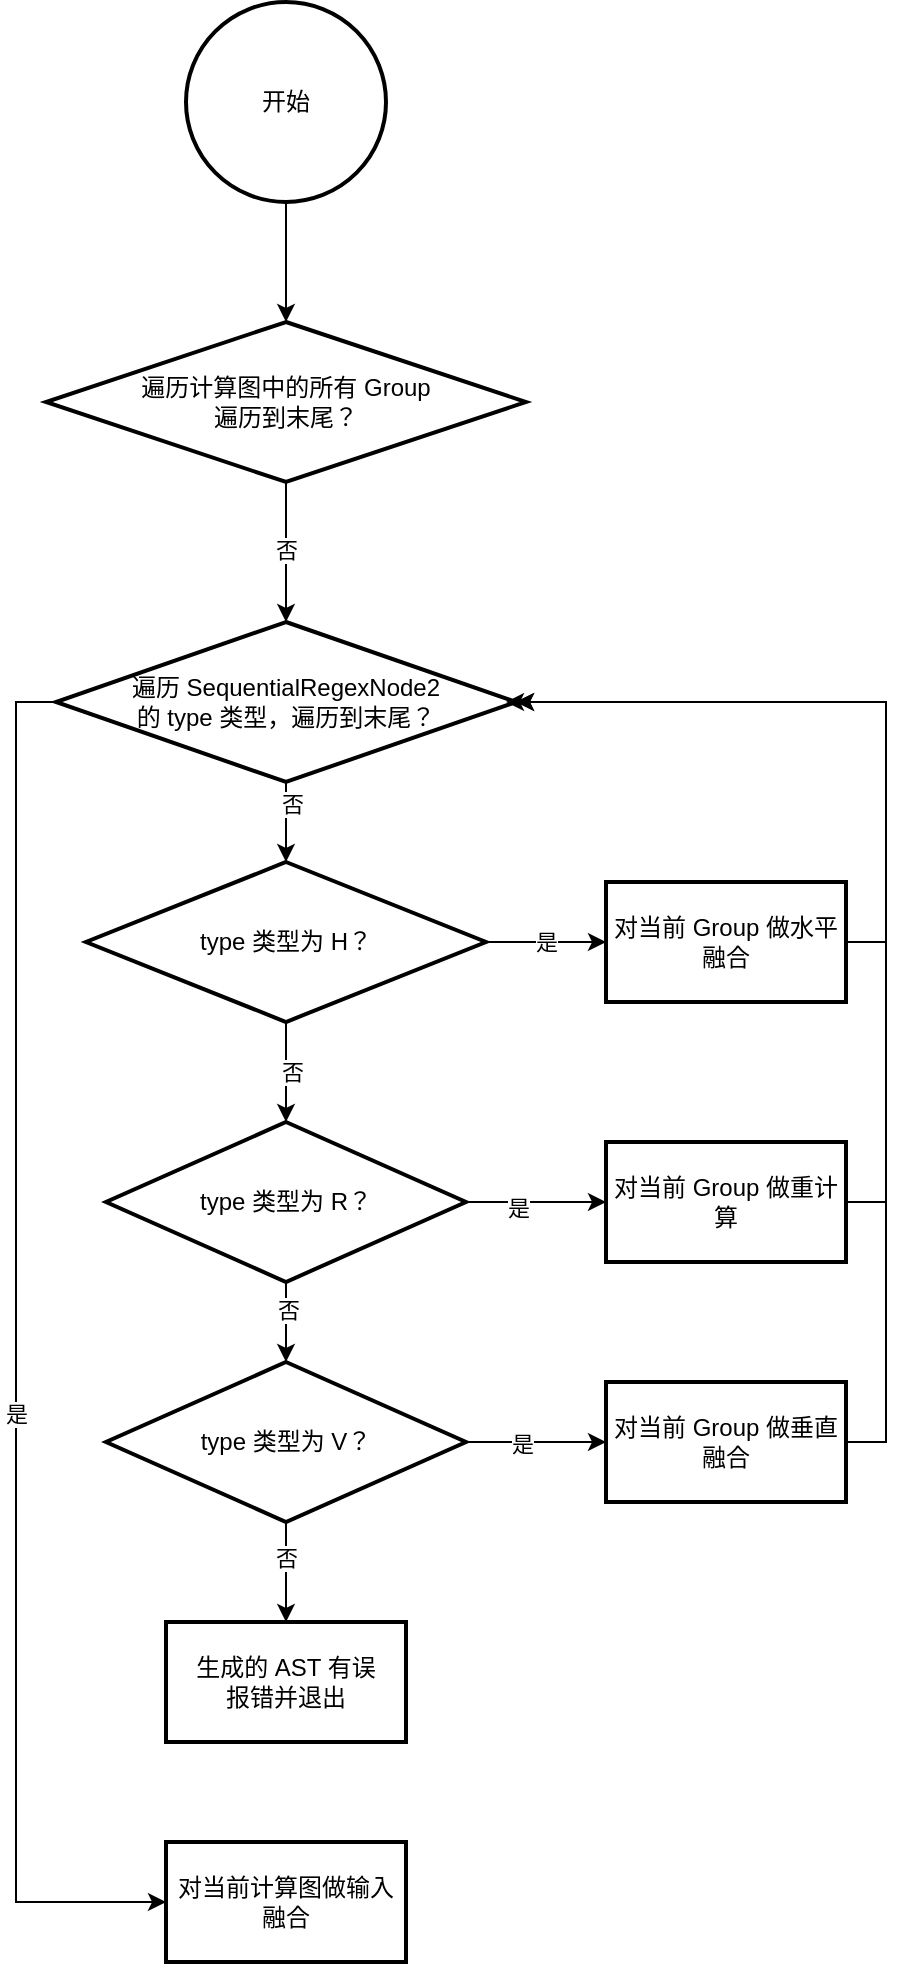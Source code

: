 <mxfile version="21.5.0" type="github">
  <diagram name="第 1 页" id="YnzpbLVSBEW2W_aMIhlS">
    <mxGraphModel dx="1434" dy="770" grid="1" gridSize="10" guides="1" tooltips="1" connect="1" arrows="1" fold="1" page="1" pageScale="1" pageWidth="827" pageHeight="1169" math="0" shadow="0">
      <root>
        <mxCell id="0" />
        <mxCell id="1" parent="0" />
        <mxCell id="6Jdx5kLrER20dMgVWngY-16" value="" style="edgeStyle=orthogonalEdgeStyle;rounded=0;orthogonalLoop=1;jettySize=auto;html=1;" edge="1" parent="1" source="6Jdx5kLrER20dMgVWngY-1" target="6Jdx5kLrER20dMgVWngY-15">
          <mxGeometry relative="1" as="geometry" />
        </mxCell>
        <mxCell id="6Jdx5kLrER20dMgVWngY-1" value="开始" style="strokeWidth=2;html=1;shape=mxgraph.flowchart.start_2;whiteSpace=wrap;" vertex="1" parent="1">
          <mxGeometry x="340" y="40" width="100" height="100" as="geometry" />
        </mxCell>
        <mxCell id="6Jdx5kLrER20dMgVWngY-21" value="" style="edgeStyle=orthogonalEdgeStyle;rounded=0;orthogonalLoop=1;jettySize=auto;html=1;" edge="1" parent="1" source="6Jdx5kLrER20dMgVWngY-15" target="6Jdx5kLrER20dMgVWngY-20">
          <mxGeometry relative="1" as="geometry" />
        </mxCell>
        <mxCell id="6Jdx5kLrER20dMgVWngY-22" value="否" style="edgeLabel;html=1;align=center;verticalAlign=middle;resizable=0;points=[];" vertex="1" connectable="0" parent="6Jdx5kLrER20dMgVWngY-21">
          <mxGeometry x="-0.05" relative="1" as="geometry">
            <mxPoint as="offset" />
          </mxGeometry>
        </mxCell>
        <mxCell id="6Jdx5kLrER20dMgVWngY-15" value="遍历计算图中的所有 Group&lt;br&gt;遍历到末尾？" style="rhombus;whiteSpace=wrap;html=1;strokeWidth=2;" vertex="1" parent="1">
          <mxGeometry x="270" y="200" width="240" height="80" as="geometry" />
        </mxCell>
        <mxCell id="6Jdx5kLrER20dMgVWngY-27" value="" style="edgeStyle=orthogonalEdgeStyle;rounded=0;orthogonalLoop=1;jettySize=auto;html=1;" edge="1" parent="1" source="6Jdx5kLrER20dMgVWngY-20" target="6Jdx5kLrER20dMgVWngY-26">
          <mxGeometry relative="1" as="geometry" />
        </mxCell>
        <mxCell id="6Jdx5kLrER20dMgVWngY-30" value="否" style="edgeLabel;html=1;align=center;verticalAlign=middle;resizable=0;points=[];" vertex="1" connectable="0" parent="6Jdx5kLrER20dMgVWngY-27">
          <mxGeometry x="-0.475" y="3" relative="1" as="geometry">
            <mxPoint as="offset" />
          </mxGeometry>
        </mxCell>
        <mxCell id="6Jdx5kLrER20dMgVWngY-58" style="edgeStyle=orthogonalEdgeStyle;rounded=0;orthogonalLoop=1;jettySize=auto;html=1;exitX=0;exitY=0.5;exitDx=0;exitDy=0;entryX=0;entryY=0.5;entryDx=0;entryDy=0;" edge="1" parent="1" source="6Jdx5kLrER20dMgVWngY-20" target="6Jdx5kLrER20dMgVWngY-57">
          <mxGeometry relative="1" as="geometry" />
        </mxCell>
        <mxCell id="6Jdx5kLrER20dMgVWngY-59" value="是" style="edgeLabel;html=1;align=center;verticalAlign=middle;resizable=0;points=[];" vertex="1" connectable="0" parent="6Jdx5kLrER20dMgVWngY-58">
          <mxGeometry x="0.081" relative="1" as="geometry">
            <mxPoint as="offset" />
          </mxGeometry>
        </mxCell>
        <mxCell id="6Jdx5kLrER20dMgVWngY-20" value="遍历 SequentialRegexNode2&lt;br&gt;的 type 类型，遍历到末尾？&lt;br&gt;&lt;span style=&quot;font-size: medium; text-align: start;&quot;&gt;&lt;/span&gt;" style="rhombus;whiteSpace=wrap;html=1;strokeWidth=2;" vertex="1" parent="1">
          <mxGeometry x="275" y="350" width="230" height="80" as="geometry" />
        </mxCell>
        <mxCell id="6Jdx5kLrER20dMgVWngY-29" value="" style="edgeStyle=orthogonalEdgeStyle;rounded=0;orthogonalLoop=1;jettySize=auto;html=1;" edge="1" parent="1" source="6Jdx5kLrER20dMgVWngY-26">
          <mxGeometry relative="1" as="geometry">
            <mxPoint x="390" y="600" as="targetPoint" />
          </mxGeometry>
        </mxCell>
        <mxCell id="6Jdx5kLrER20dMgVWngY-31" value="否" style="edgeLabel;html=1;align=center;verticalAlign=middle;resizable=0;points=[];" vertex="1" connectable="0" parent="6Jdx5kLrER20dMgVWngY-29">
          <mxGeometry x="-0.02" y="3" relative="1" as="geometry">
            <mxPoint as="offset" />
          </mxGeometry>
        </mxCell>
        <mxCell id="6Jdx5kLrER20dMgVWngY-37" value="是" style="edgeStyle=orthogonalEdgeStyle;rounded=0;orthogonalLoop=1;jettySize=auto;html=1;exitX=1;exitY=0.5;exitDx=0;exitDy=0;entryX=0;entryY=0.5;entryDx=0;entryDy=0;" edge="1" parent="1" source="6Jdx5kLrER20dMgVWngY-26" target="6Jdx5kLrER20dMgVWngY-36">
          <mxGeometry relative="1" as="geometry" />
        </mxCell>
        <mxCell id="6Jdx5kLrER20dMgVWngY-26" value="type 类型为 H？" style="rhombus;whiteSpace=wrap;html=1;strokeWidth=2;" vertex="1" parent="1">
          <mxGeometry x="290" y="470" width="200" height="80" as="geometry" />
        </mxCell>
        <mxCell id="6Jdx5kLrER20dMgVWngY-40" value="" style="edgeStyle=orthogonalEdgeStyle;rounded=0;orthogonalLoop=1;jettySize=auto;html=1;" edge="1" parent="1" source="6Jdx5kLrER20dMgVWngY-32" target="6Jdx5kLrER20dMgVWngY-39">
          <mxGeometry relative="1" as="geometry" />
        </mxCell>
        <mxCell id="6Jdx5kLrER20dMgVWngY-41" value="是" style="edgeLabel;html=1;align=center;verticalAlign=middle;resizable=0;points=[];" vertex="1" connectable="0" parent="6Jdx5kLrER20dMgVWngY-40">
          <mxGeometry x="-0.257" y="-2" relative="1" as="geometry">
            <mxPoint y="1" as="offset" />
          </mxGeometry>
        </mxCell>
        <mxCell id="6Jdx5kLrER20dMgVWngY-43" value="" style="edgeStyle=orthogonalEdgeStyle;rounded=0;orthogonalLoop=1;jettySize=auto;html=1;" edge="1" parent="1" source="6Jdx5kLrER20dMgVWngY-32" target="6Jdx5kLrER20dMgVWngY-42">
          <mxGeometry relative="1" as="geometry" />
        </mxCell>
        <mxCell id="6Jdx5kLrER20dMgVWngY-47" value="否" style="edgeLabel;html=1;align=center;verticalAlign=middle;resizable=0;points=[];" vertex="1" connectable="0" parent="6Jdx5kLrER20dMgVWngY-43">
          <mxGeometry x="-0.325" y="1" relative="1" as="geometry">
            <mxPoint as="offset" />
          </mxGeometry>
        </mxCell>
        <mxCell id="6Jdx5kLrER20dMgVWngY-32" value="type 类型为 R？" style="rhombus;whiteSpace=wrap;html=1;strokeWidth=2;" vertex="1" parent="1">
          <mxGeometry x="300" y="600" width="180" height="80" as="geometry" />
        </mxCell>
        <mxCell id="6Jdx5kLrER20dMgVWngY-48" style="edgeStyle=orthogonalEdgeStyle;rounded=0;orthogonalLoop=1;jettySize=auto;html=1;exitX=1;exitY=0.5;exitDx=0;exitDy=0;entryX=1;entryY=0.5;entryDx=0;entryDy=0;" edge="1" parent="1" source="6Jdx5kLrER20dMgVWngY-36" target="6Jdx5kLrER20dMgVWngY-20">
          <mxGeometry relative="1" as="geometry" />
        </mxCell>
        <mxCell id="6Jdx5kLrER20dMgVWngY-36" value="对当前 Group 做水平融合" style="whiteSpace=wrap;html=1;strokeWidth=2;" vertex="1" parent="1">
          <mxGeometry x="550" y="480" width="120" height="60" as="geometry" />
        </mxCell>
        <mxCell id="6Jdx5kLrER20dMgVWngY-49" style="edgeStyle=orthogonalEdgeStyle;rounded=0;orthogonalLoop=1;jettySize=auto;html=1;exitX=1;exitY=0.5;exitDx=0;exitDy=0;" edge="1" parent="1" source="6Jdx5kLrER20dMgVWngY-39">
          <mxGeometry relative="1" as="geometry">
            <mxPoint x="500" y="390" as="targetPoint" />
            <Array as="points">
              <mxPoint x="690" y="640" />
              <mxPoint x="690" y="390" />
            </Array>
          </mxGeometry>
        </mxCell>
        <mxCell id="6Jdx5kLrER20dMgVWngY-39" value="对当前 Group 做重计算" style="whiteSpace=wrap;html=1;strokeWidth=2;" vertex="1" parent="1">
          <mxGeometry x="550" y="610" width="120" height="60" as="geometry" />
        </mxCell>
        <mxCell id="6Jdx5kLrER20dMgVWngY-45" value="" style="edgeStyle=orthogonalEdgeStyle;rounded=0;orthogonalLoop=1;jettySize=auto;html=1;" edge="1" parent="1" source="6Jdx5kLrER20dMgVWngY-42" target="6Jdx5kLrER20dMgVWngY-44">
          <mxGeometry relative="1" as="geometry" />
        </mxCell>
        <mxCell id="6Jdx5kLrER20dMgVWngY-46" value="是" style="edgeLabel;html=1;align=center;verticalAlign=middle;resizable=0;points=[];" vertex="1" connectable="0" parent="6Jdx5kLrER20dMgVWngY-45">
          <mxGeometry x="-0.2" relative="1" as="geometry">
            <mxPoint y="1" as="offset" />
          </mxGeometry>
        </mxCell>
        <mxCell id="6Jdx5kLrER20dMgVWngY-52" value="" style="edgeStyle=orthogonalEdgeStyle;rounded=0;orthogonalLoop=1;jettySize=auto;html=1;" edge="1" parent="1" source="6Jdx5kLrER20dMgVWngY-42" target="6Jdx5kLrER20dMgVWngY-51">
          <mxGeometry relative="1" as="geometry" />
        </mxCell>
        <mxCell id="6Jdx5kLrER20dMgVWngY-53" value="否" style="edgeLabel;html=1;align=center;verticalAlign=middle;resizable=0;points=[];" vertex="1" connectable="0" parent="6Jdx5kLrER20dMgVWngY-52">
          <mxGeometry x="-0.3" relative="1" as="geometry">
            <mxPoint as="offset" />
          </mxGeometry>
        </mxCell>
        <mxCell id="6Jdx5kLrER20dMgVWngY-42" value="type 类型为 V？" style="rhombus;whiteSpace=wrap;html=1;strokeWidth=2;" vertex="1" parent="1">
          <mxGeometry x="300" y="720" width="180" height="80" as="geometry" />
        </mxCell>
        <mxCell id="6Jdx5kLrER20dMgVWngY-50" style="edgeStyle=orthogonalEdgeStyle;rounded=0;orthogonalLoop=1;jettySize=auto;html=1;exitX=1;exitY=0.5;exitDx=0;exitDy=0;entryX=1;entryY=0.5;entryDx=0;entryDy=0;" edge="1" parent="1" source="6Jdx5kLrER20dMgVWngY-44" target="6Jdx5kLrER20dMgVWngY-20">
          <mxGeometry relative="1" as="geometry" />
        </mxCell>
        <mxCell id="6Jdx5kLrER20dMgVWngY-44" value="对当前 Group 做垂直融合" style="whiteSpace=wrap;html=1;strokeWidth=2;" vertex="1" parent="1">
          <mxGeometry x="550" y="730" width="120" height="60" as="geometry" />
        </mxCell>
        <mxCell id="6Jdx5kLrER20dMgVWngY-51" value="生成的 AST 有误&lt;br&gt;报错并退出" style="whiteSpace=wrap;html=1;strokeWidth=2;" vertex="1" parent="1">
          <mxGeometry x="330" y="850" width="120" height="60" as="geometry" />
        </mxCell>
        <mxCell id="6Jdx5kLrER20dMgVWngY-57" value="对当前计算图做输入融合" style="whiteSpace=wrap;html=1;strokeWidth=2;" vertex="1" parent="1">
          <mxGeometry x="330" y="960" width="120" height="60" as="geometry" />
        </mxCell>
      </root>
    </mxGraphModel>
  </diagram>
</mxfile>
